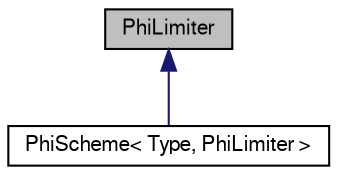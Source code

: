 digraph "PhiLimiter"
{
  bgcolor="transparent";
  edge [fontname="FreeSans",fontsize="10",labelfontname="FreeSans",labelfontsize="10"];
  node [fontname="FreeSans",fontsize="10",shape=record];
  Node0 [label="PhiLimiter",height=0.2,width=0.4,color="black", fillcolor="grey75", style="filled", fontcolor="black"];
  Node0 -> Node1 [dir="back",color="midnightblue",fontsize="10",style="solid",fontname="FreeSans"];
  Node1 [label="PhiScheme\< Type, PhiLimiter \>",height=0.2,width=0.4,color="black",URL="$a23062.html",tooltip="Class to create the weighting-factors based on the face-flux. "];
}
